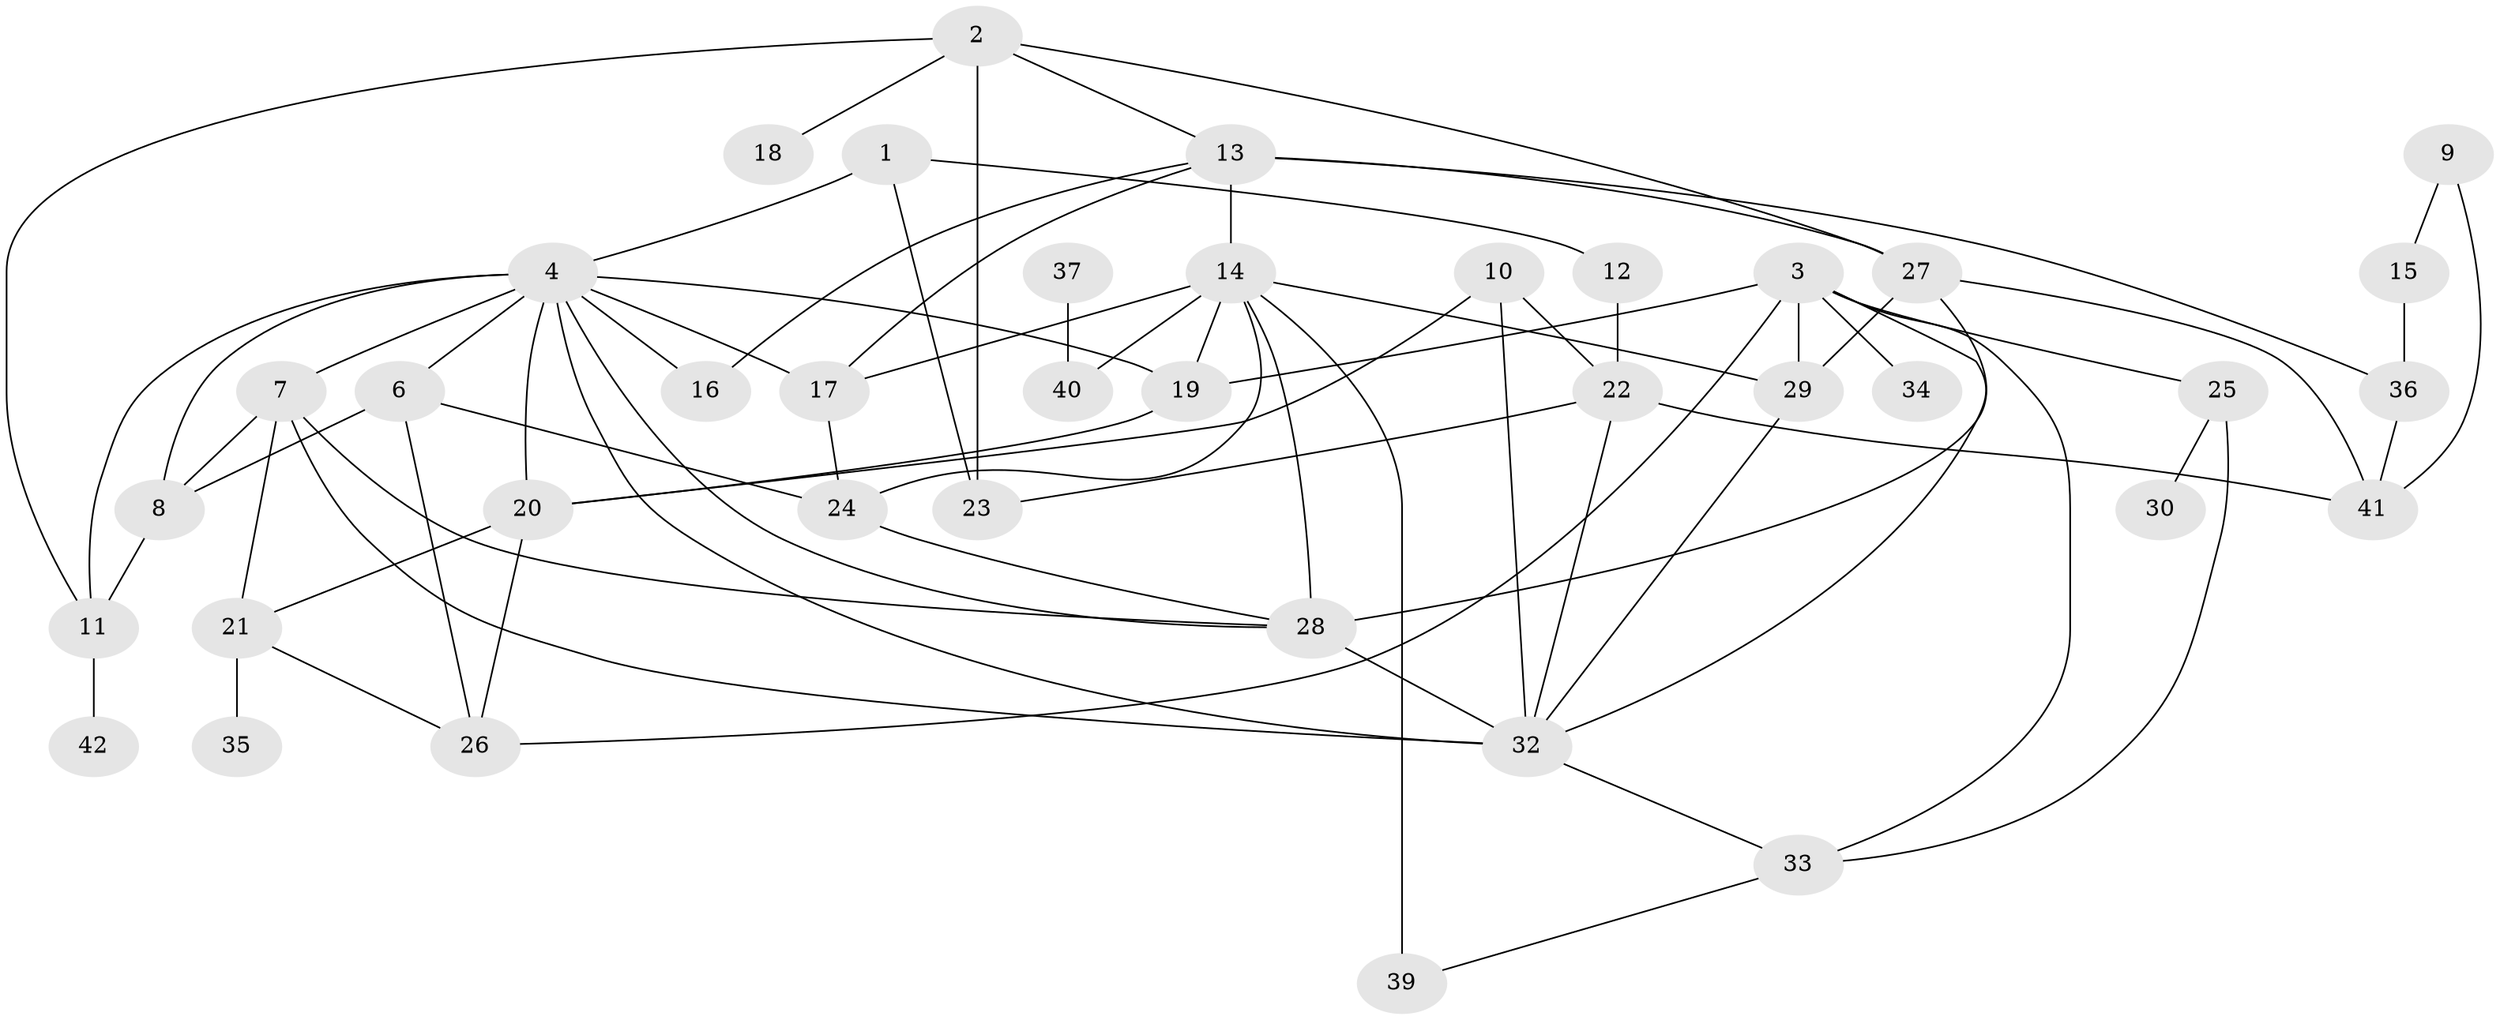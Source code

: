 // original degree distribution, {1: 0.14457831325301204, 6: 0.024096385542168676, 4: 0.21686746987951808, 5: 0.14457831325301204, 0: 0.03614457831325301, 2: 0.2289156626506024, 3: 0.18072289156626506, 7: 0.012048192771084338, 8: 0.012048192771084338}
// Generated by graph-tools (version 1.1) at 2025/33/03/09/25 02:33:39]
// undirected, 39 vertices, 74 edges
graph export_dot {
graph [start="1"]
  node [color=gray90,style=filled];
  1;
  2;
  3;
  4;
  6;
  7;
  8;
  9;
  10;
  11;
  12;
  13;
  14;
  15;
  16;
  17;
  18;
  19;
  20;
  21;
  22;
  23;
  24;
  25;
  26;
  27;
  28;
  29;
  30;
  32;
  33;
  34;
  35;
  36;
  37;
  39;
  40;
  41;
  42;
  1 -- 4 [weight=2.0];
  1 -- 12 [weight=1.0];
  1 -- 23 [weight=1.0];
  2 -- 11 [weight=1.0];
  2 -- 13 [weight=1.0];
  2 -- 18 [weight=1.0];
  2 -- 23 [weight=1.0];
  2 -- 27 [weight=1.0];
  3 -- 19 [weight=1.0];
  3 -- 25 [weight=1.0];
  3 -- 26 [weight=1.0];
  3 -- 29 [weight=2.0];
  3 -- 32 [weight=1.0];
  3 -- 33 [weight=1.0];
  3 -- 34 [weight=1.0];
  4 -- 6 [weight=1.0];
  4 -- 7 [weight=1.0];
  4 -- 8 [weight=1.0];
  4 -- 11 [weight=1.0];
  4 -- 16 [weight=1.0];
  4 -- 17 [weight=1.0];
  4 -- 19 [weight=1.0];
  4 -- 20 [weight=2.0];
  4 -- 28 [weight=1.0];
  4 -- 32 [weight=1.0];
  6 -- 8 [weight=1.0];
  6 -- 24 [weight=1.0];
  6 -- 26 [weight=1.0];
  7 -- 8 [weight=1.0];
  7 -- 21 [weight=1.0];
  7 -- 28 [weight=1.0];
  7 -- 32 [weight=1.0];
  8 -- 11 [weight=2.0];
  9 -- 15 [weight=1.0];
  9 -- 41 [weight=1.0];
  10 -- 20 [weight=1.0];
  10 -- 22 [weight=1.0];
  10 -- 32 [weight=1.0];
  11 -- 42 [weight=1.0];
  12 -- 22 [weight=1.0];
  13 -- 14 [weight=2.0];
  13 -- 16 [weight=1.0];
  13 -- 17 [weight=1.0];
  13 -- 27 [weight=1.0];
  13 -- 36 [weight=1.0];
  14 -- 17 [weight=2.0];
  14 -- 19 [weight=3.0];
  14 -- 24 [weight=1.0];
  14 -- 28 [weight=4.0];
  14 -- 29 [weight=1.0];
  14 -- 39 [weight=2.0];
  14 -- 40 [weight=2.0];
  15 -- 36 [weight=1.0];
  17 -- 24 [weight=1.0];
  19 -- 20 [weight=1.0];
  20 -- 21 [weight=1.0];
  20 -- 26 [weight=1.0];
  21 -- 26 [weight=1.0];
  21 -- 35 [weight=1.0];
  22 -- 23 [weight=1.0];
  22 -- 32 [weight=1.0];
  22 -- 41 [weight=1.0];
  24 -- 28 [weight=1.0];
  25 -- 30 [weight=1.0];
  25 -- 33 [weight=1.0];
  27 -- 28 [weight=1.0];
  27 -- 29 [weight=1.0];
  27 -- 41 [weight=1.0];
  28 -- 32 [weight=2.0];
  29 -- 32 [weight=1.0];
  32 -- 33 [weight=1.0];
  33 -- 39 [weight=1.0];
  36 -- 41 [weight=1.0];
  37 -- 40 [weight=1.0];
}

